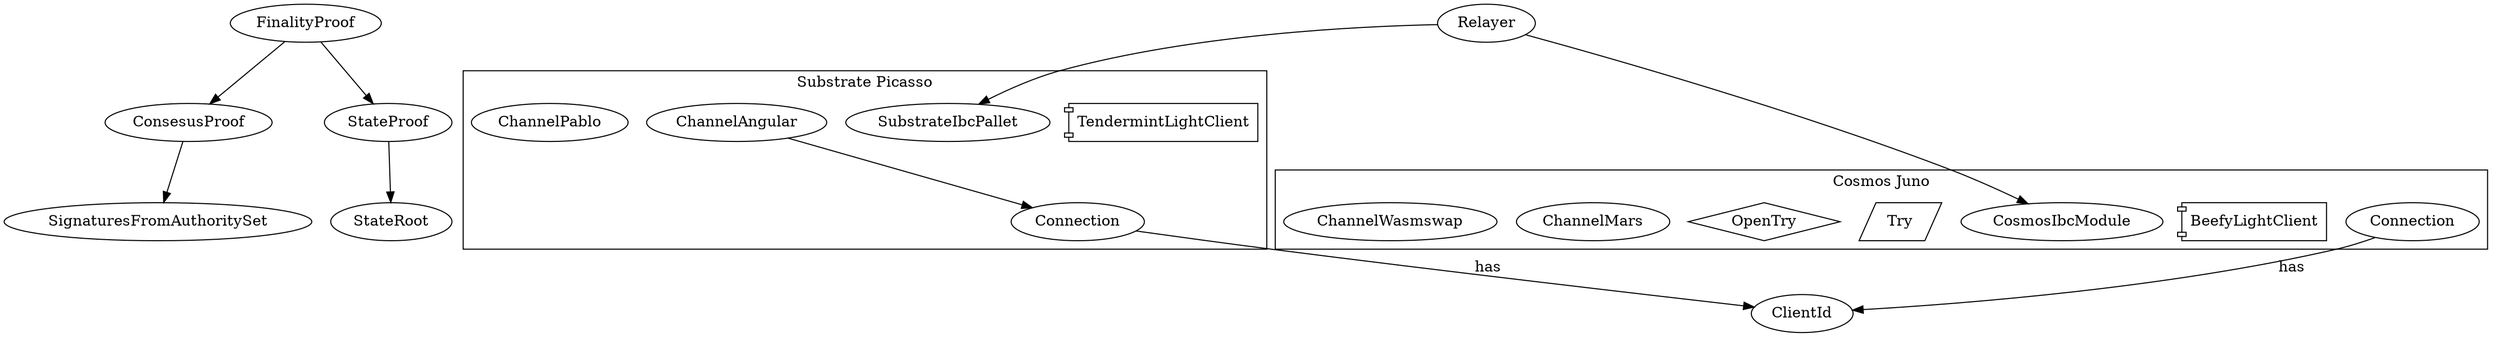 digraph arion_xcvm {
    FinalityProof -> ConsesusProof
    FinalityProof -> StateProof
    ConsesusProof -> SignaturesFromAuthoritySet
    StateProof -> StateRoot

    
    
    subgraph cluster_picasso {
        label = "Substrate Picasso";
        TendermintLightClient [shape = component]    
        SubstrateIbcPallet
        JunoConnection [label="Connection"]
        ChannelAngular
        ChannelPablo
    }

    JunoConnection -> ClientId [label="has"]
    PicassoConnection -> ClientId [label="has"]
    ChannelAngular -> JunoConnection
    
    subgraph cluster_juno {
        label = "Cosmos Juno";
        BeefyLightClient [shape = component]        
        PicassoConnection [label="Connection"]
        CosmosIbcModule
        Try [shape=parallelogram]
        OpenTry [shape=diamond]
        ChannelMars
        ChannelWasmswap
    }

    Relayer -> SubstrateIbcPallet
    Relayer -> CosmosIbcModule


    // Dali [shape = box3d]
    // Rococo [shape = box3d]
    // Juno [shape = box3d]
    // Hasura [shape = trapezium]    
    // SubqlQuery [shape = trapezium]
    // SubsquidGateway [shape = trapezium]
    // Postgres [shape = cylinder]
    // Redis [shape = cylinder]
    // PicassoFrontend [shape=hexagon]
    
    // PicassoFrontend -> Dali [label = "get data" arrowhead = inv]
    // PicassoFrontend -> SubsquidGateway [label = "get data" arrowhead = inv]
    // Hasura -> Postgres [label = "get data" arrowhead = inv]
    // SubqlIndexer -> Juno [label = "get data" arrowhead = inv]
    // SubsquidIndexer -> Redis
    // SubsquidIndexer -> Postgres [label = "add data"]
    // SubsquidIndexer -> Dali [label = "get data" arrowhead = inv]
    // SubqlIndexer -> Postgres [label = "add data"]
    // SubqlQuery -> Postgres [label = "get data" arrowhead = inv]
    // SubqlQuery -> SubqlIndexer [style = dashed label = "get metadata" arrowhead = inv]
    // SubsquidGateway -> Postgres [label = "get data" arrowhead = inv]
    // Dali -> Rococo
    // Rococo -> Dali
}